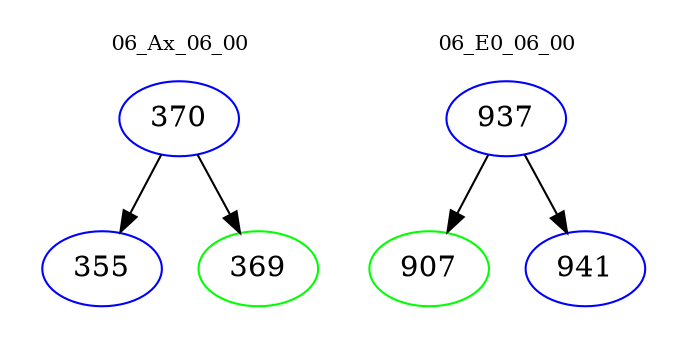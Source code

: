 digraph{
subgraph cluster_0 {
color = white
label = "06_Ax_06_00";
fontsize=10;
T0_370 [label="370", color="blue"]
T0_370 -> T0_355 [color="black"]
T0_355 [label="355", color="blue"]
T0_370 -> T0_369 [color="black"]
T0_369 [label="369", color="green"]
}
subgraph cluster_1 {
color = white
label = "06_E0_06_00";
fontsize=10;
T1_937 [label="937", color="blue"]
T1_937 -> T1_907 [color="black"]
T1_907 [label="907", color="green"]
T1_937 -> T1_941 [color="black"]
T1_941 [label="941", color="blue"]
}
}
